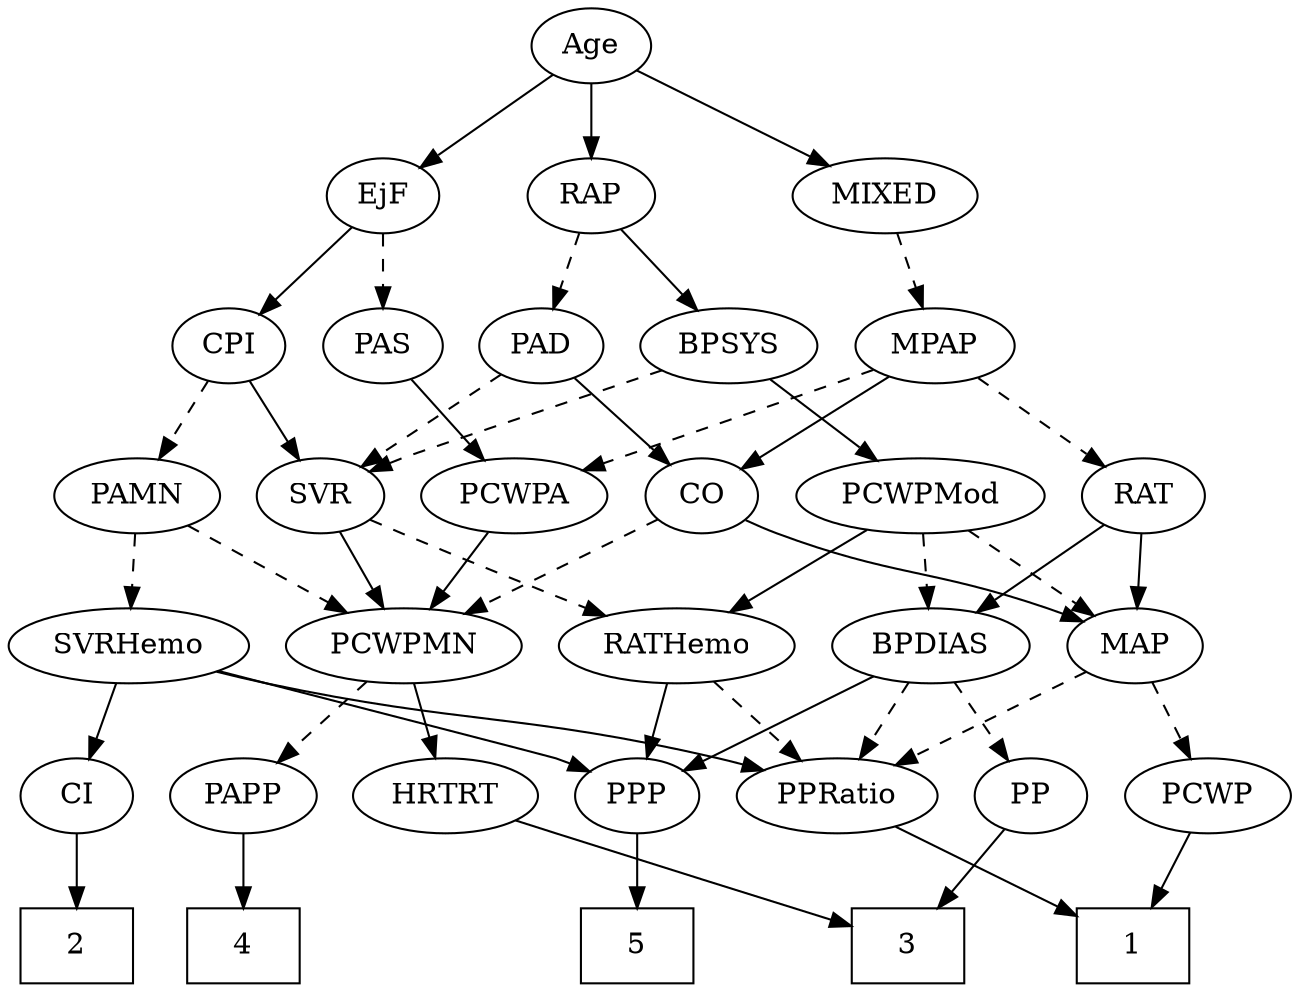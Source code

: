 strict digraph {
	graph [bb="0,0,563.1,468"];
	node [label="\N"];
	1	[height=0.5,
		pos="499,18",
		shape=box,
		width=0.75];
	2	[height=0.5,
		pos="27,18",
		shape=box,
		width=0.75];
	3	[height=0.5,
		pos="399,18",
		shape=box,
		width=0.75];
	4	[height=0.5,
		pos="104,18",
		shape=box,
		width=0.75];
	5	[height=0.5,
		pos="278,18",
		shape=box,
		width=0.75];
	Age	[height=0.5,
		pos="261,450",
		width=0.75];
	EjF	[height=0.5,
		pos="165,378",
		width=0.75];
	Age -> EjF	[pos="e,182.5,391.76 243.39,436.16 228.64,425.41 207.39,409.91 190.73,397.76",
		style=solid];
	RAP	[height=0.5,
		pos="261,378",
		width=0.77632];
	Age -> RAP	[pos="e,261,396.1 261,431.7 261,423.98 261,414.71 261,406.11",
		style=solid];
	MIXED	[height=0.5,
		pos="391,378",
		width=1.1193];
	Age -> MIXED	[pos="e,365.93,392.5 281.31,438.06 301.58,427.15 333.07,410.19 357.12,397.24",
		style=solid];
	PAS	[height=0.5,
		pos="165,306",
		width=0.75];
	EjF -> PAS	[pos="e,165,324.1 165,359.7 165,351.98 165,342.71 165,334.11",
		style=dashed];
	CPI	[height=0.5,
		pos="93,306",
		width=0.75];
	EjF -> CPI	[pos="e,107.8,321.38 150.43,362.83 140.25,352.94 126.48,339.55 114.97,328.36",
		style=solid];
	BPSYS	[height=0.5,
		pos="323,306",
		width=1.0471];
	RAP -> BPSYS	[pos="e,308.71,323.13 274.45,361.81 282.51,352.71 292.93,340.95 302.05,330.65",
		style=solid];
	PAD	[height=0.5,
		pos="239,306",
		width=0.79437];
	RAP -> PAD	[pos="e,244.28,323.79 255.67,360.05 253.16,352.06 250.1,342.33 247.3,333.4",
		style=dashed];
	MPAP	[height=0.5,
		pos="414,306",
		width=0.97491];
	MIXED -> MPAP	[pos="e,408.48,323.79 396.57,360.05 399.2,352.06 402.39,342.33 405.33,333.4",
		style=dashed];
	CO	[height=0.5,
		pos="309,234",
		width=0.75];
	MPAP -> CO	[pos="e,327.34,247.22 393.51,291.34 376.99,280.33 353.64,264.76 335.67,252.78",
		style=solid];
	RAT	[height=0.5,
		pos="503,234",
		width=0.75827];
	MPAP -> RAT	[pos="e,486.09,248.3 432.44,290.5 445.64,280.12 463.55,266.03 478.02,254.64",
		style=dashed];
	PCWPA	[height=0.5,
		pos="222,234",
		width=1.1555];
	MPAP -> PCWPA	[pos="e,253.26,245.94 387.05,294.47 381.42,292.3 375.53,290.06 370,288 333.92,274.57 292.67,259.85 262.9,249.34",
		style=dashed];
	SVR	[height=0.5,
		pos="134,234",
		width=0.77632];
	BPSYS -> SVR	[pos="e,155.75,245.45 294.33,294.27 288.6,292.16 282.62,289.99 277,288 230.11,271.37 217.22,270.41 171,252 169.13,251.25 167.21,250.46 \
165.29,249.65",
		style=dashed];
	PCWPMod	[height=0.5,
		pos="406,234",
		width=1.4443];
	BPSYS -> PCWPMod	[pos="e,387.16,250.89 341.01,289.81 352.2,280.38 366.78,268.08 379.29,257.53",
		style=solid];
	PAD -> CO	[pos="e,294.65,249.35 253.85,290.15 263.63,280.37 276.6,267.4 287.5,256.5",
		style=solid];
	PAD -> SVR	[pos="e,152.78,247.52 219.74,292.16 203.36,281.24 179.64,265.43 161.3,253.2",
		style=dashed];
	PCWPMN	[height=0.5,
		pos="176,162",
		width=1.3902];
	CO -> PCWPMN	[pos="e,203.2,177.32 288.51,222.22 268.22,211.54 236.73,194.96 212.21,182.06",
		style=dashed];
	MAP	[height=0.5,
		pos="496,162",
		width=0.84854];
	CO -> MAP	[pos="e,472.03,173.6 330.12,222.48 334.96,220.22 340.12,217.94 345,216 393.21,196.89 407.42,198.16 456,180 458.21,179.18 460.47,178.3 \
462.74,177.4",
		style=solid];
	PAS -> PCWPA	[pos="e,208.86,251.13 177.37,289.81 184.71,280.8 194.17,269.18 202.49,258.95",
		style=solid];
	PAMN	[height=0.5,
		pos="52,234",
		width=1.011];
	PAMN -> PCWPMN	[pos="e,150.09,177.63 75.033,220 93.663,209.48 120.19,194.51 141.38,182.55",
		style=dashed];
	SVRHemo	[height=0.5,
		pos="56,162",
		width=1.3902];
	PAMN -> SVRHemo	[pos="e,55.023,180.1 52.989,215.7 53.43,207.98 53.959,198.71 54.451,190.11",
		style=dashed];
	RATHemo	[height=0.5,
		pos="294,162",
		width=1.3721];
	PPP	[height=0.5,
		pos="278,90",
		width=0.75];
	RATHemo -> PPP	[pos="e,281.95,108.28 290.13,144.05 288.35,136.26 286.19,126.82 284.19,118.08",
		style=solid];
	PPRatio	[height=0.5,
		pos="363,90",
		width=1.1013];
	RATHemo -> PPRatio	[pos="e,347.56,106.67 310,144.76 319.01,135.62 330.41,124.06 340.33,114",
		style=dashed];
	CPI -> PAMN	[pos="e,61.742,251.63 83.491,288.76 78.543,280.32 72.382,269.8 66.826,260.31",
		style=dashed];
	CPI -> SVR	[pos="e,124.54,251.15 102.51,288.76 107.53,280.19 113.8,269.49 119.42,259.9",
		style=solid];
	BPDIAS	[height=0.5,
		pos="405,162",
		width=1.1735];
	RAT -> BPDIAS	[pos="e,425.92,177.94 485.03,220.16 470.81,210.01 450.69,195.64 434.18,183.84",
		style=solid];
	RAT -> MAP	[pos="e,497.71,180.1 501.27,215.7 500.5,207.98 499.57,198.71 498.71,190.11",
		style=solid];
	SVR -> RATHemo	[pos="e,263.08,176.08 156.27,222.67 161.11,220.45 166.22,218.13 171,216 198.45,203.78 229.52,190.4 253.56,180.14",
		style=dashed];
	SVR -> PCWPMN	[pos="e,165.73,180.12 143.74,216.76 148.74,208.44 154.94,198.1 160.56,188.73",
		style=solid];
	PCWPMod -> RATHemo	[pos="e,317.99,177.99 381.97,217.98 365.88,207.93 344.49,194.56 326.83,183.52",
		style=solid];
	PCWPMod -> BPDIAS	[pos="e,405.24,180.1 405.75,215.7 405.64,207.98 405.51,198.71 405.39,190.11",
		style=dashed];
	PCWPMod -> MAP	[pos="e,478.09,176.93 426.42,217.12 439.31,207.09 456.07,194.06 469.91,183.29",
		style=dashed];
	PCWPA -> PCWPMN	[pos="e,187.14,179.96 211.1,216.41 205.62,208.08 198.87,197.8 192.75,188.49",
		style=solid];
	PAPP	[height=0.5,
		pos="104,90",
		width=0.88464];
	PCWPMN -> PAPP	[pos="e,119.62,106.19 159.3,144.76 149.67,135.4 137.43,123.5 126.91,113.28",
		style=dashed];
	HRTRT	[height=0.5,
		pos="193,90",
		width=1.1013];
	PCWPMN -> HRTRT	[pos="e,188.8,108.28 180.12,144.05 182.01,136.26 184.3,126.82 186.42,118.08",
		style=solid];
	SVRHemo -> PPP	[pos="e,256.93,101.65 94.45,150.22 146.83,135.5 234.97,110.64 242,108 243.84,107.31 245.72,106.56 247.61,105.77",
		style=solid];
	SVRHemo -> PPRatio	[pos="e,333.43,102.08 93.609,149.94 101.31,147.84 109.39,145.75 117,144 203.74,124.03 227.93,130.65 314,108 317.18,107.16 320.45,106.22 \
323.71,105.22",
		style=solid];
	CI	[height=0.5,
		pos="27,90",
		width=0.75];
	SVRHemo -> CI	[pos="e,33.955,107.79 48.98,144.05 45.632,135.97 41.55,126.12 37.818,117.11",
		style=solid];
	PP	[height=0.5,
		pos="448,90",
		width=0.75];
	BPDIAS -> PP	[pos="e,438.18,106.99 415.19,144.41 420.46,135.83 427,125.19 432.85,115.67",
		style=dashed];
	BPDIAS -> PPP	[pos="e,298.13,102.1 380.21,147.34 359.24,135.78 329.16,119.2 307.06,107.02",
		style=solid];
	BPDIAS -> PPRatio	[pos="e,372.88,107.47 395.05,144.41 389.97,135.95 383.7,125.49 378.05,116.08",
		style=dashed];
	MAP -> PPRatio	[pos="e,388.17,104.25 474.04,149.44 453.1,138.42 421.27,121.67 397.05,108.92",
		style=dashed];
	PCWP	[height=0.5,
		pos="528,90",
		width=0.97491];
	MAP -> PCWP	[pos="e,520.25,107.96 503.58,144.41 507.31,136.25 511.9,126.22 516.08,117.07",
		style=dashed];
	PP -> 3	[pos="e,411.22,36.461 437.13,73.465 431.25,65.077 423.85,54.502 417.13,44.907",
		style=solid];
	PPP -> 5	[pos="e,278,36.104 278,71.697 278,63.983 278,54.712 278,46.112",
		style=solid];
	PPRatio -> 1	[pos="e,471.54,33.135 388.26,75.998 409.15,65.247 439.08,49.84 462.56,37.754",
		style=solid];
	PCWP -> 1	[pos="e,506.16,36.275 520.98,72.055 517.72,64.176 513.76,54.617 510.1,45.794",
		style=solid];
	CI -> 2	[pos="e,27,36.104 27,71.697 27,63.983 27,54.712 27,46.112",
		style=solid];
	PAPP -> 4	[pos="e,104,36.104 104,71.697 104,63.983 104,54.712 104,46.112",
		style=solid];
	HRTRT -> 3	[pos="e,371.75,28.123 223.57,78.35 229.67,76.237 236.04,74.041 242,72 283.02,57.962 330.14,42.087 361.98,31.401",
		style=solid];
}

